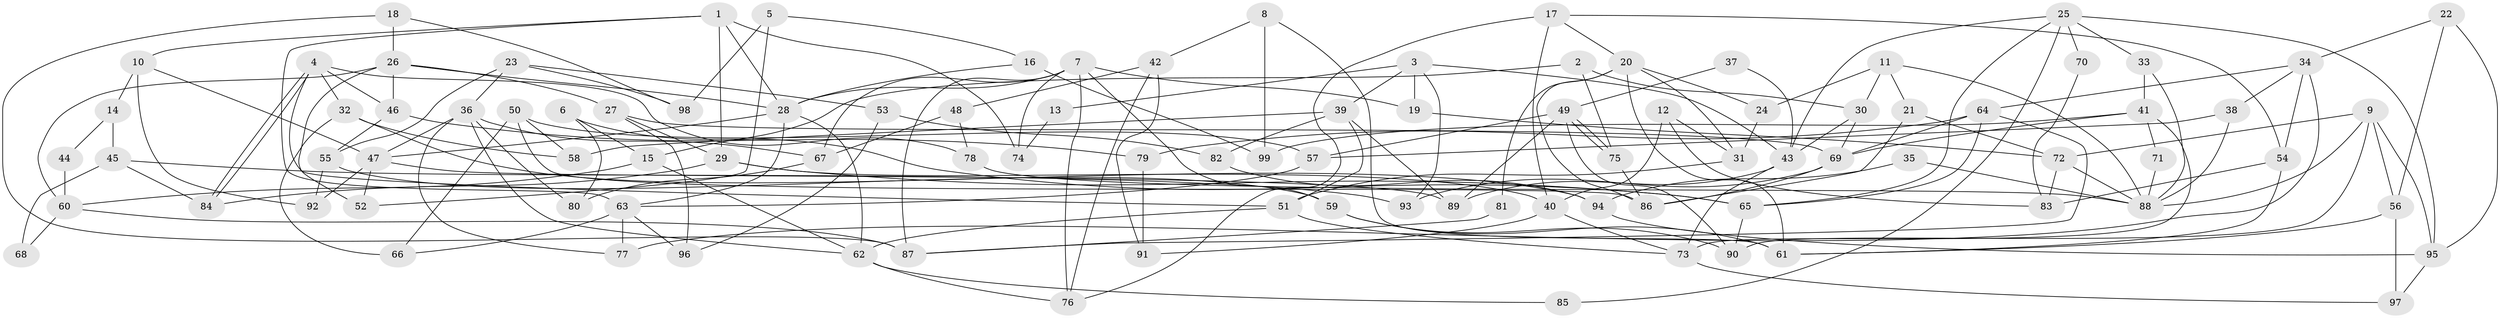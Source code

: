 // Generated by graph-tools (version 1.1) at 2025/50/03/09/25 03:50:10]
// undirected, 99 vertices, 198 edges
graph export_dot {
graph [start="1"]
  node [color=gray90,style=filled];
  1;
  2;
  3;
  4;
  5;
  6;
  7;
  8;
  9;
  10;
  11;
  12;
  13;
  14;
  15;
  16;
  17;
  18;
  19;
  20;
  21;
  22;
  23;
  24;
  25;
  26;
  27;
  28;
  29;
  30;
  31;
  32;
  33;
  34;
  35;
  36;
  37;
  38;
  39;
  40;
  41;
  42;
  43;
  44;
  45;
  46;
  47;
  48;
  49;
  50;
  51;
  52;
  53;
  54;
  55;
  56;
  57;
  58;
  59;
  60;
  61;
  62;
  63;
  64;
  65;
  66;
  67;
  68;
  69;
  70;
  71;
  72;
  73;
  74;
  75;
  76;
  77;
  78;
  79;
  80;
  81;
  82;
  83;
  84;
  85;
  86;
  87;
  88;
  89;
  90;
  91;
  92;
  93;
  94;
  95;
  96;
  97;
  98;
  99;
  1 -- 28;
  1 -- 63;
  1 -- 10;
  1 -- 29;
  1 -- 74;
  2 -- 75;
  2 -- 30;
  2 -- 15;
  3 -- 39;
  3 -- 19;
  3 -- 13;
  3 -- 43;
  3 -- 93;
  4 -- 46;
  4 -- 84;
  4 -- 84;
  4 -- 32;
  4 -- 51;
  4 -- 78;
  5 -- 98;
  5 -- 52;
  5 -- 16;
  6 -- 15;
  6 -- 65;
  6 -- 80;
  7 -- 67;
  7 -- 76;
  7 -- 19;
  7 -- 28;
  7 -- 59;
  7 -- 74;
  7 -- 87;
  8 -- 99;
  8 -- 61;
  8 -- 42;
  9 -- 56;
  9 -- 90;
  9 -- 72;
  9 -- 88;
  9 -- 95;
  10 -- 47;
  10 -- 14;
  10 -- 92;
  11 -- 24;
  11 -- 88;
  11 -- 21;
  11 -- 30;
  12 -- 31;
  12 -- 83;
  12 -- 40;
  13 -- 74;
  14 -- 45;
  14 -- 44;
  15 -- 62;
  15 -- 60;
  16 -- 28;
  16 -- 99;
  17 -- 40;
  17 -- 20;
  17 -- 54;
  17 -- 76;
  18 -- 26;
  18 -- 87;
  18 -- 98;
  19 -- 72;
  20 -- 61;
  20 -- 86;
  20 -- 24;
  20 -- 31;
  20 -- 81;
  21 -- 86;
  21 -- 72;
  22 -- 34;
  22 -- 95;
  22 -- 56;
  23 -- 36;
  23 -- 55;
  23 -- 53;
  23 -- 98;
  24 -- 31;
  25 -- 33;
  25 -- 65;
  25 -- 43;
  25 -- 70;
  25 -- 85;
  25 -- 95;
  26 -- 28;
  26 -- 60;
  26 -- 27;
  26 -- 46;
  26 -- 52;
  27 -- 69;
  27 -- 29;
  27 -- 96;
  28 -- 63;
  28 -- 47;
  28 -- 62;
  29 -- 40;
  29 -- 65;
  29 -- 84;
  30 -- 43;
  30 -- 69;
  31 -- 51;
  32 -- 58;
  32 -- 66;
  32 -- 94;
  33 -- 41;
  33 -- 88;
  34 -- 54;
  34 -- 38;
  34 -- 64;
  34 -- 77;
  35 -- 88;
  35 -- 94;
  36 -- 80;
  36 -- 62;
  36 -- 47;
  36 -- 67;
  36 -- 77;
  37 -- 49;
  37 -- 43;
  38 -- 88;
  38 -- 57;
  39 -- 51;
  39 -- 89;
  39 -- 58;
  39 -- 82;
  40 -- 73;
  40 -- 91;
  41 -- 73;
  41 -- 69;
  41 -- 71;
  41 -- 99;
  42 -- 76;
  42 -- 48;
  42 -- 91;
  43 -- 73;
  43 -- 89;
  44 -- 60;
  45 -- 84;
  45 -- 93;
  45 -- 68;
  46 -- 79;
  46 -- 55;
  47 -- 52;
  47 -- 89;
  47 -- 92;
  48 -- 78;
  48 -- 67;
  49 -- 89;
  49 -- 75;
  49 -- 75;
  49 -- 57;
  49 -- 90;
  50 -- 57;
  50 -- 66;
  50 -- 58;
  50 -- 86;
  51 -- 73;
  51 -- 62;
  53 -- 82;
  53 -- 96;
  54 -- 61;
  54 -- 83;
  55 -- 92;
  55 -- 59;
  56 -- 97;
  56 -- 61;
  57 -- 63;
  59 -- 61;
  59 -- 90;
  60 -- 87;
  60 -- 68;
  62 -- 76;
  62 -- 85;
  63 -- 77;
  63 -- 96;
  63 -- 66;
  64 -- 65;
  64 -- 69;
  64 -- 79;
  64 -- 87;
  65 -- 90;
  67 -- 80;
  69 -- 86;
  69 -- 93;
  70 -- 83;
  71 -- 88;
  72 -- 83;
  72 -- 88;
  73 -- 97;
  75 -- 86;
  78 -- 88;
  79 -- 91;
  81 -- 87;
  82 -- 94;
  94 -- 95;
  95 -- 97;
}
